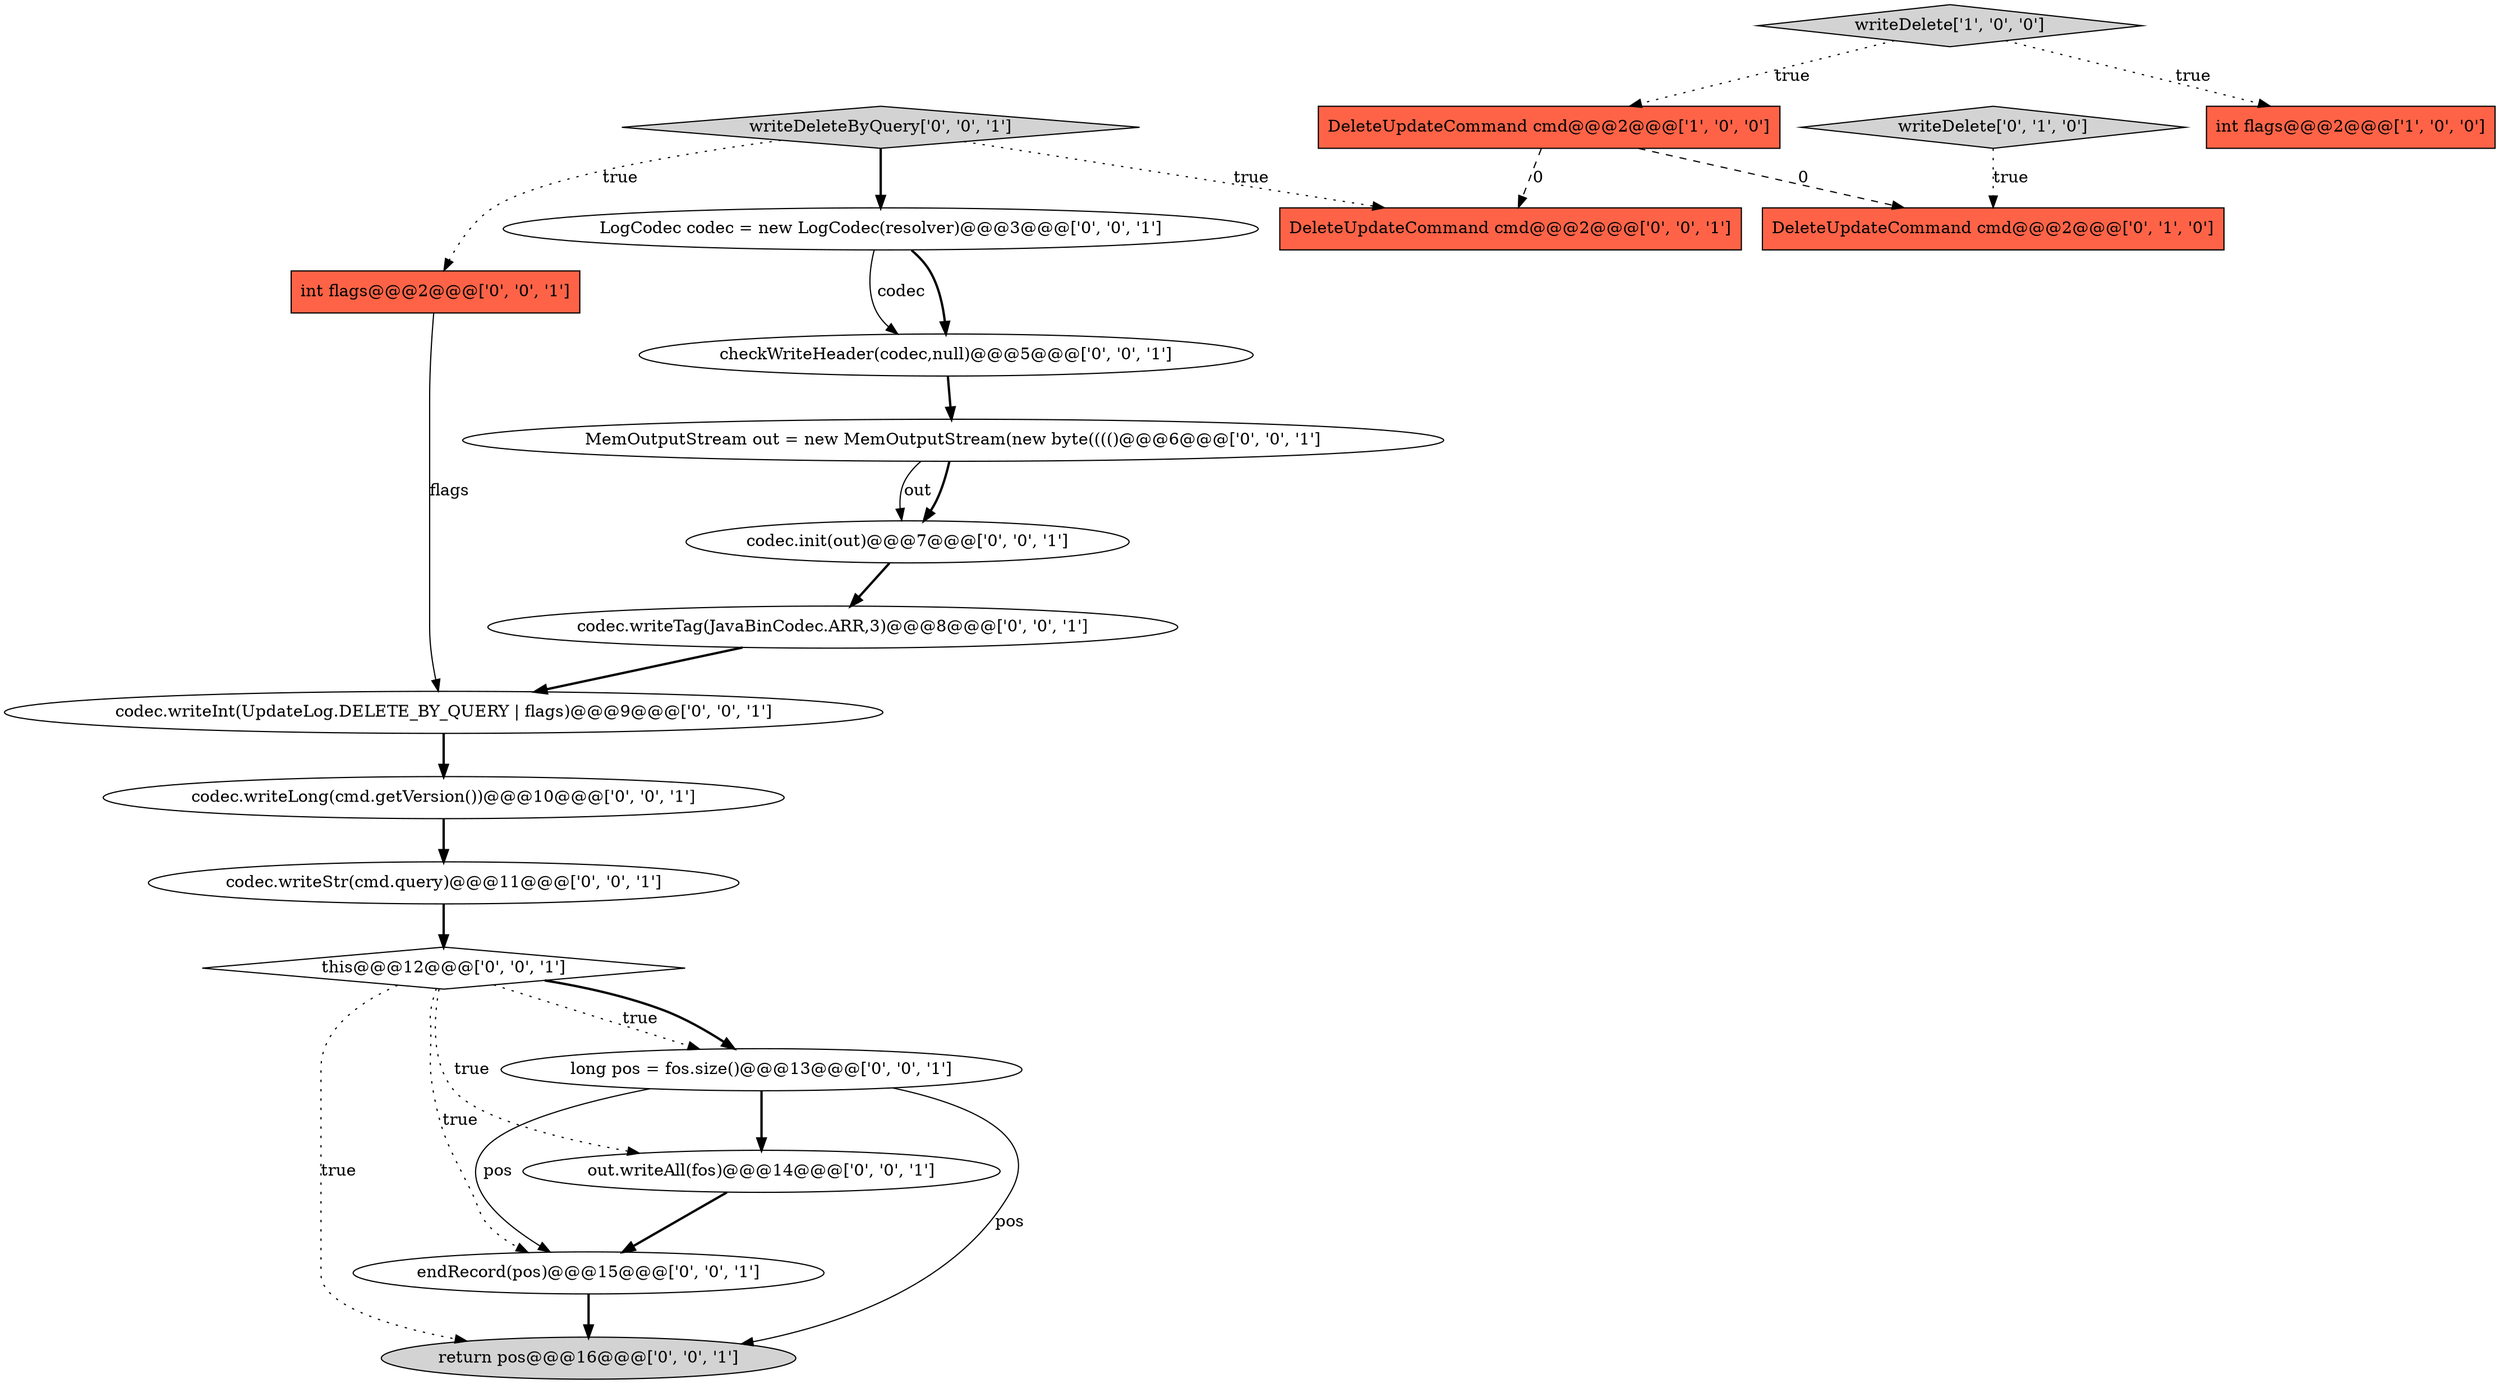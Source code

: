 digraph {
15 [style = filled, label = "int flags@@@2@@@['0', '0', '1']", fillcolor = tomato, shape = box image = "AAA0AAABBB3BBB"];
16 [style = filled, label = "out.writeAll(fos)@@@14@@@['0', '0', '1']", fillcolor = white, shape = ellipse image = "AAA0AAABBB3BBB"];
5 [style = filled, label = "codec.writeLong(cmd.getVersion())@@@10@@@['0', '0', '1']", fillcolor = white, shape = ellipse image = "AAA0AAABBB3BBB"];
8 [style = filled, label = "this@@@12@@@['0', '0', '1']", fillcolor = white, shape = diamond image = "AAA0AAABBB3BBB"];
14 [style = filled, label = "codec.writeTag(JavaBinCodec.ARR,3)@@@8@@@['0', '0', '1']", fillcolor = white, shape = ellipse image = "AAA0AAABBB3BBB"];
20 [style = filled, label = "writeDeleteByQuery['0', '0', '1']", fillcolor = lightgray, shape = diamond image = "AAA0AAABBB3BBB"];
13 [style = filled, label = "codec.init(out)@@@7@@@['0', '0', '1']", fillcolor = white, shape = ellipse image = "AAA0AAABBB3BBB"];
17 [style = filled, label = "checkWriteHeader(codec,null)@@@5@@@['0', '0', '1']", fillcolor = white, shape = ellipse image = "AAA0AAABBB3BBB"];
2 [style = filled, label = "DeleteUpdateCommand cmd@@@2@@@['1', '0', '0']", fillcolor = tomato, shape = box image = "AAA1AAABBB1BBB"];
11 [style = filled, label = "codec.writeInt(UpdateLog.DELETE_BY_QUERY | flags)@@@9@@@['0', '0', '1']", fillcolor = white, shape = ellipse image = "AAA0AAABBB3BBB"];
7 [style = filled, label = "MemOutputStream out = new MemOutputStream(new byte(((()@@@6@@@['0', '0', '1']", fillcolor = white, shape = ellipse image = "AAA0AAABBB3BBB"];
19 [style = filled, label = "LogCodec codec = new LogCodec(resolver)@@@3@@@['0', '0', '1']", fillcolor = white, shape = ellipse image = "AAA0AAABBB3BBB"];
4 [style = filled, label = "writeDelete['0', '1', '0']", fillcolor = lightgray, shape = diamond image = "AAA0AAABBB2BBB"];
9 [style = filled, label = "return pos@@@16@@@['0', '0', '1']", fillcolor = lightgray, shape = ellipse image = "AAA0AAABBB3BBB"];
6 [style = filled, label = "endRecord(pos)@@@15@@@['0', '0', '1']", fillcolor = white, shape = ellipse image = "AAA0AAABBB3BBB"];
1 [style = filled, label = "int flags@@@2@@@['1', '0', '0']", fillcolor = tomato, shape = box image = "AAA0AAABBB1BBB"];
0 [style = filled, label = "writeDelete['1', '0', '0']", fillcolor = lightgray, shape = diamond image = "AAA0AAABBB1BBB"];
3 [style = filled, label = "DeleteUpdateCommand cmd@@@2@@@['0', '1', '0']", fillcolor = tomato, shape = box image = "AAA1AAABBB2BBB"];
18 [style = filled, label = "DeleteUpdateCommand cmd@@@2@@@['0', '0', '1']", fillcolor = tomato, shape = box image = "AAA0AAABBB3BBB"];
10 [style = filled, label = "codec.writeStr(cmd.query)@@@11@@@['0', '0', '1']", fillcolor = white, shape = ellipse image = "AAA0AAABBB3BBB"];
12 [style = filled, label = "long pos = fos.size()@@@13@@@['0', '0', '1']", fillcolor = white, shape = ellipse image = "AAA0AAABBB3BBB"];
7->13 [style = bold, label=""];
5->10 [style = bold, label=""];
12->9 [style = solid, label="pos"];
16->6 [style = bold, label=""];
8->16 [style = dotted, label="true"];
7->13 [style = solid, label="out"];
12->16 [style = bold, label=""];
19->17 [style = bold, label=""];
12->6 [style = solid, label="pos"];
17->7 [style = bold, label=""];
11->5 [style = bold, label=""];
4->3 [style = dotted, label="true"];
8->12 [style = dotted, label="true"];
8->6 [style = dotted, label="true"];
10->8 [style = bold, label=""];
19->17 [style = solid, label="codec"];
15->11 [style = solid, label="flags"];
2->18 [style = dashed, label="0"];
20->18 [style = dotted, label="true"];
8->9 [style = dotted, label="true"];
0->2 [style = dotted, label="true"];
6->9 [style = bold, label=""];
20->19 [style = bold, label=""];
2->3 [style = dashed, label="0"];
14->11 [style = bold, label=""];
13->14 [style = bold, label=""];
8->12 [style = bold, label=""];
20->15 [style = dotted, label="true"];
0->1 [style = dotted, label="true"];
}
